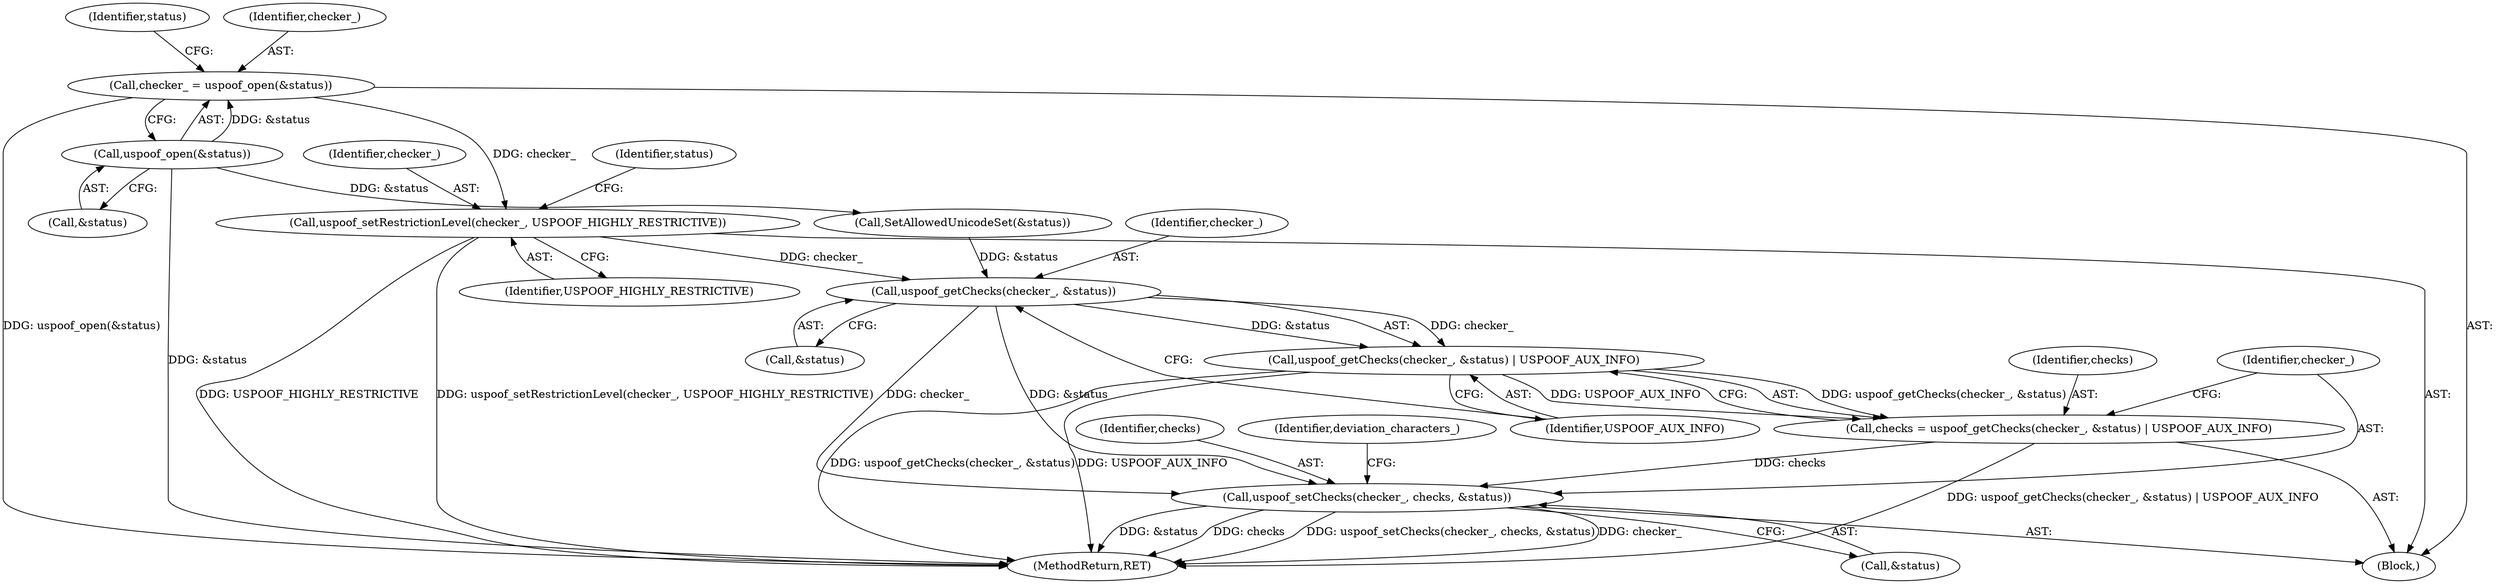 digraph "0_Chrome_3983030c2ee3e54afa60fe24f23e4c98067a3634@API" {
"1000107" [label="(Call,checker_ = uspoof_open(&status))"];
"1000109" [label="(Call,uspoof_open(&status))"];
"1000120" [label="(Call,uspoof_setRestrictionLevel(checker_, USPOOF_HIGHLY_RESTRICTIVE))"];
"1000130" [label="(Call,uspoof_getChecks(checker_, &status))"];
"1000129" [label="(Call,uspoof_getChecks(checker_, &status) | USPOOF_AUX_INFO)"];
"1000127" [label="(Call,checks = uspoof_getChecks(checker_, &status) | USPOOF_AUX_INFO)"];
"1000135" [label="(Call,uspoof_setChecks(checker_, checks, &status))"];
"1000123" [label="(Call,SetAllowedUnicodeSet(&status))"];
"1000131" [label="(Identifier,checker_)"];
"1000137" [label="(Identifier,checks)"];
"1000141" [label="(Identifier,deviation_characters_)"];
"1000219" [label="(MethodReturn,RET)"];
"1000102" [label="(Block,)"];
"1000120" [label="(Call,uspoof_setRestrictionLevel(checker_, USPOOF_HIGHLY_RESTRICTIVE))"];
"1000125" [label="(Identifier,status)"];
"1000130" [label="(Call,uspoof_getChecks(checker_, &status))"];
"1000136" [label="(Identifier,checker_)"];
"1000121" [label="(Identifier,checker_)"];
"1000132" [label="(Call,&status)"];
"1000127" [label="(Call,checks = uspoof_getChecks(checker_, &status) | USPOOF_AUX_INFO)"];
"1000134" [label="(Identifier,USPOOF_AUX_INFO)"];
"1000128" [label="(Identifier,checks)"];
"1000135" [label="(Call,uspoof_setChecks(checker_, checks, &status))"];
"1000110" [label="(Call,&status)"];
"1000114" [label="(Identifier,status)"];
"1000109" [label="(Call,uspoof_open(&status))"];
"1000122" [label="(Identifier,USPOOF_HIGHLY_RESTRICTIVE)"];
"1000108" [label="(Identifier,checker_)"];
"1000107" [label="(Call,checker_ = uspoof_open(&status))"];
"1000129" [label="(Call,uspoof_getChecks(checker_, &status) | USPOOF_AUX_INFO)"];
"1000138" [label="(Call,&status)"];
"1000107" -> "1000102"  [label="AST: "];
"1000107" -> "1000109"  [label="CFG: "];
"1000108" -> "1000107"  [label="AST: "];
"1000109" -> "1000107"  [label="AST: "];
"1000114" -> "1000107"  [label="CFG: "];
"1000107" -> "1000219"  [label="DDG: uspoof_open(&status)"];
"1000109" -> "1000107"  [label="DDG: &status"];
"1000107" -> "1000120"  [label="DDG: checker_"];
"1000109" -> "1000110"  [label="CFG: "];
"1000110" -> "1000109"  [label="AST: "];
"1000109" -> "1000219"  [label="DDG: &status"];
"1000109" -> "1000123"  [label="DDG: &status"];
"1000120" -> "1000102"  [label="AST: "];
"1000120" -> "1000122"  [label="CFG: "];
"1000121" -> "1000120"  [label="AST: "];
"1000122" -> "1000120"  [label="AST: "];
"1000125" -> "1000120"  [label="CFG: "];
"1000120" -> "1000219"  [label="DDG: uspoof_setRestrictionLevel(checker_, USPOOF_HIGHLY_RESTRICTIVE)"];
"1000120" -> "1000219"  [label="DDG: USPOOF_HIGHLY_RESTRICTIVE"];
"1000120" -> "1000130"  [label="DDG: checker_"];
"1000130" -> "1000129"  [label="AST: "];
"1000130" -> "1000132"  [label="CFG: "];
"1000131" -> "1000130"  [label="AST: "];
"1000132" -> "1000130"  [label="AST: "];
"1000134" -> "1000130"  [label="CFG: "];
"1000130" -> "1000129"  [label="DDG: checker_"];
"1000130" -> "1000129"  [label="DDG: &status"];
"1000123" -> "1000130"  [label="DDG: &status"];
"1000130" -> "1000135"  [label="DDG: checker_"];
"1000130" -> "1000135"  [label="DDG: &status"];
"1000129" -> "1000127"  [label="AST: "];
"1000129" -> "1000134"  [label="CFG: "];
"1000134" -> "1000129"  [label="AST: "];
"1000127" -> "1000129"  [label="CFG: "];
"1000129" -> "1000219"  [label="DDG: uspoof_getChecks(checker_, &status)"];
"1000129" -> "1000219"  [label="DDG: USPOOF_AUX_INFO"];
"1000129" -> "1000127"  [label="DDG: uspoof_getChecks(checker_, &status)"];
"1000129" -> "1000127"  [label="DDG: USPOOF_AUX_INFO"];
"1000127" -> "1000102"  [label="AST: "];
"1000128" -> "1000127"  [label="AST: "];
"1000136" -> "1000127"  [label="CFG: "];
"1000127" -> "1000219"  [label="DDG: uspoof_getChecks(checker_, &status) | USPOOF_AUX_INFO"];
"1000127" -> "1000135"  [label="DDG: checks"];
"1000135" -> "1000102"  [label="AST: "];
"1000135" -> "1000138"  [label="CFG: "];
"1000136" -> "1000135"  [label="AST: "];
"1000137" -> "1000135"  [label="AST: "];
"1000138" -> "1000135"  [label="AST: "];
"1000141" -> "1000135"  [label="CFG: "];
"1000135" -> "1000219"  [label="DDG: uspoof_setChecks(checker_, checks, &status)"];
"1000135" -> "1000219"  [label="DDG: checker_"];
"1000135" -> "1000219"  [label="DDG: &status"];
"1000135" -> "1000219"  [label="DDG: checks"];
}
